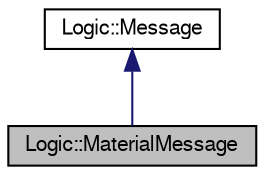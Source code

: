 digraph "Logic::MaterialMessage"
{
  edge [fontname="FreeSans",fontsize="10",labelfontname="FreeSans",labelfontsize="10"];
  node [fontname="FreeSans",fontsize="10",shape=record];
  Node1 [label="Logic::MaterialMessage",height=0.2,width=0.4,color="black", fillcolor="grey75", style="filled", fontcolor="black"];
  Node2 -> Node1 [dir="back",color="midnightblue",fontsize="10",style="solid",fontname="FreeSans"];
  Node2 [label="Logic::Message",height=0.2,width=0.4,color="black", fillcolor="white", style="filled",URL="$class_logic_1_1_message.html",tooltip="Contiene el tipo de datos de un mensaje. "];
}
